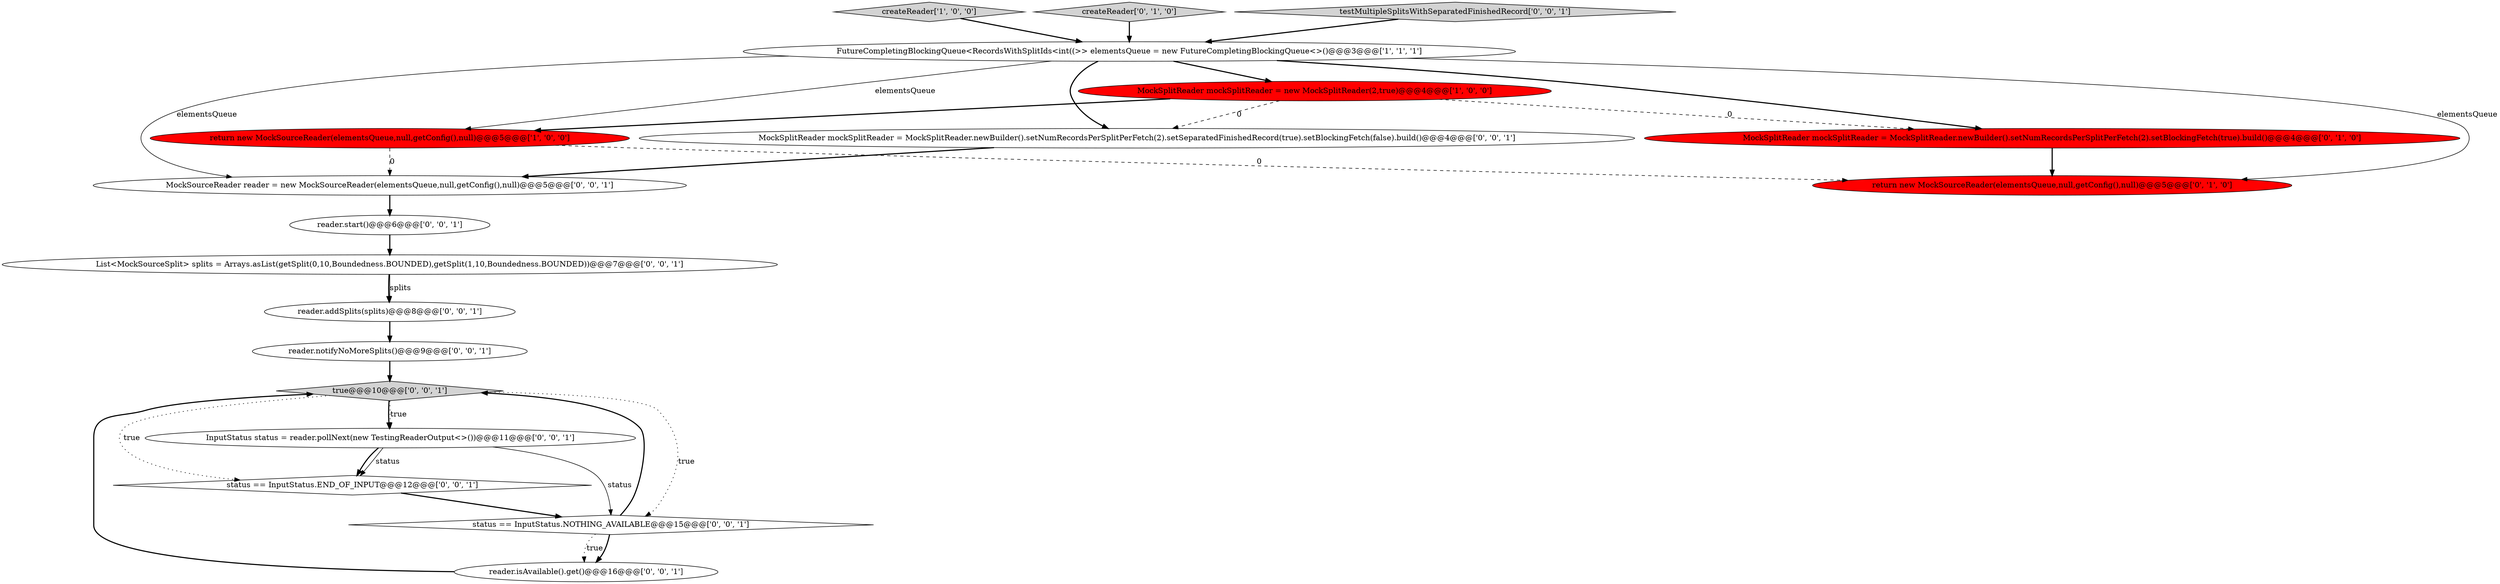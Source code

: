 digraph {
12 [style = filled, label = "true@@@10@@@['0', '0', '1']", fillcolor = lightgray, shape = diamond image = "AAA0AAABBB3BBB"];
2 [style = filled, label = "FutureCompletingBlockingQueue<RecordsWithSplitIds<int((>> elementsQueue = new FutureCompletingBlockingQueue<>()@@@3@@@['1', '1', '1']", fillcolor = white, shape = ellipse image = "AAA0AAABBB1BBB"];
1 [style = filled, label = "createReader['1', '0', '0']", fillcolor = lightgray, shape = diamond image = "AAA0AAABBB1BBB"];
6 [style = filled, label = "createReader['0', '1', '0']", fillcolor = lightgray, shape = diamond image = "AAA0AAABBB2BBB"];
15 [style = filled, label = "MockSourceReader reader = new MockSourceReader(elementsQueue,null,getConfig(),null)@@@5@@@['0', '0', '1']", fillcolor = white, shape = ellipse image = "AAA0AAABBB3BBB"];
13 [style = filled, label = "reader.isAvailable().get()@@@16@@@['0', '0', '1']", fillcolor = white, shape = ellipse image = "AAA0AAABBB3BBB"];
0 [style = filled, label = "MockSplitReader mockSplitReader = new MockSplitReader(2,true)@@@4@@@['1', '0', '0']", fillcolor = red, shape = ellipse image = "AAA1AAABBB1BBB"];
10 [style = filled, label = "reader.addSplits(splits)@@@8@@@['0', '0', '1']", fillcolor = white, shape = ellipse image = "AAA0AAABBB3BBB"];
11 [style = filled, label = "reader.start()@@@6@@@['0', '0', '1']", fillcolor = white, shape = ellipse image = "AAA0AAABBB3BBB"];
7 [style = filled, label = "status == InputStatus.END_OF_INPUT@@@12@@@['0', '0', '1']", fillcolor = white, shape = diamond image = "AAA0AAABBB3BBB"];
3 [style = filled, label = "return new MockSourceReader(elementsQueue,null,getConfig(),null)@@@5@@@['1', '0', '0']", fillcolor = red, shape = ellipse image = "AAA1AAABBB1BBB"];
8 [style = filled, label = "testMultipleSplitsWithSeparatedFinishedRecord['0', '0', '1']", fillcolor = lightgray, shape = diamond image = "AAA0AAABBB3BBB"];
16 [style = filled, label = "InputStatus status = reader.pollNext(new TestingReaderOutput<>())@@@11@@@['0', '0', '1']", fillcolor = white, shape = ellipse image = "AAA0AAABBB3BBB"];
9 [style = filled, label = "List<MockSourceSplit> splits = Arrays.asList(getSplit(0,10,Boundedness.BOUNDED),getSplit(1,10,Boundedness.BOUNDED))@@@7@@@['0', '0', '1']", fillcolor = white, shape = ellipse image = "AAA0AAABBB3BBB"];
4 [style = filled, label = "return new MockSourceReader(elementsQueue,null,getConfig(),null)@@@5@@@['0', '1', '0']", fillcolor = red, shape = ellipse image = "AAA1AAABBB2BBB"];
14 [style = filled, label = "status == InputStatus.NOTHING_AVAILABLE@@@15@@@['0', '0', '1']", fillcolor = white, shape = diamond image = "AAA0AAABBB3BBB"];
5 [style = filled, label = "MockSplitReader mockSplitReader = MockSplitReader.newBuilder().setNumRecordsPerSplitPerFetch(2).setBlockingFetch(true).build()@@@4@@@['0', '1', '0']", fillcolor = red, shape = ellipse image = "AAA1AAABBB2BBB"];
18 [style = filled, label = "reader.notifyNoMoreSplits()@@@9@@@['0', '0', '1']", fillcolor = white, shape = ellipse image = "AAA0AAABBB3BBB"];
17 [style = filled, label = "MockSplitReader mockSplitReader = MockSplitReader.newBuilder().setNumRecordsPerSplitPerFetch(2).setSeparatedFinishedRecord(true).setBlockingFetch(false).build()@@@4@@@['0', '0', '1']", fillcolor = white, shape = ellipse image = "AAA0AAABBB3BBB"];
2->17 [style = bold, label=""];
0->3 [style = bold, label=""];
10->18 [style = bold, label=""];
0->5 [style = dashed, label="0"];
2->4 [style = solid, label="elementsQueue"];
16->7 [style = bold, label=""];
18->12 [style = bold, label=""];
2->15 [style = solid, label="elementsQueue"];
12->16 [style = bold, label=""];
9->10 [style = bold, label=""];
2->3 [style = solid, label="elementsQueue"];
11->9 [style = bold, label=""];
3->4 [style = dashed, label="0"];
0->17 [style = dashed, label="0"];
14->13 [style = dotted, label="true"];
7->14 [style = bold, label=""];
6->2 [style = bold, label=""];
12->14 [style = dotted, label="true"];
2->0 [style = bold, label=""];
13->12 [style = bold, label=""];
15->11 [style = bold, label=""];
8->2 [style = bold, label=""];
12->16 [style = dotted, label="true"];
14->12 [style = bold, label=""];
5->4 [style = bold, label=""];
17->15 [style = bold, label=""];
9->10 [style = solid, label="splits"];
3->15 [style = dashed, label="0"];
1->2 [style = bold, label=""];
14->13 [style = bold, label=""];
12->7 [style = dotted, label="true"];
16->7 [style = solid, label="status"];
16->14 [style = solid, label="status"];
2->5 [style = bold, label=""];
}
